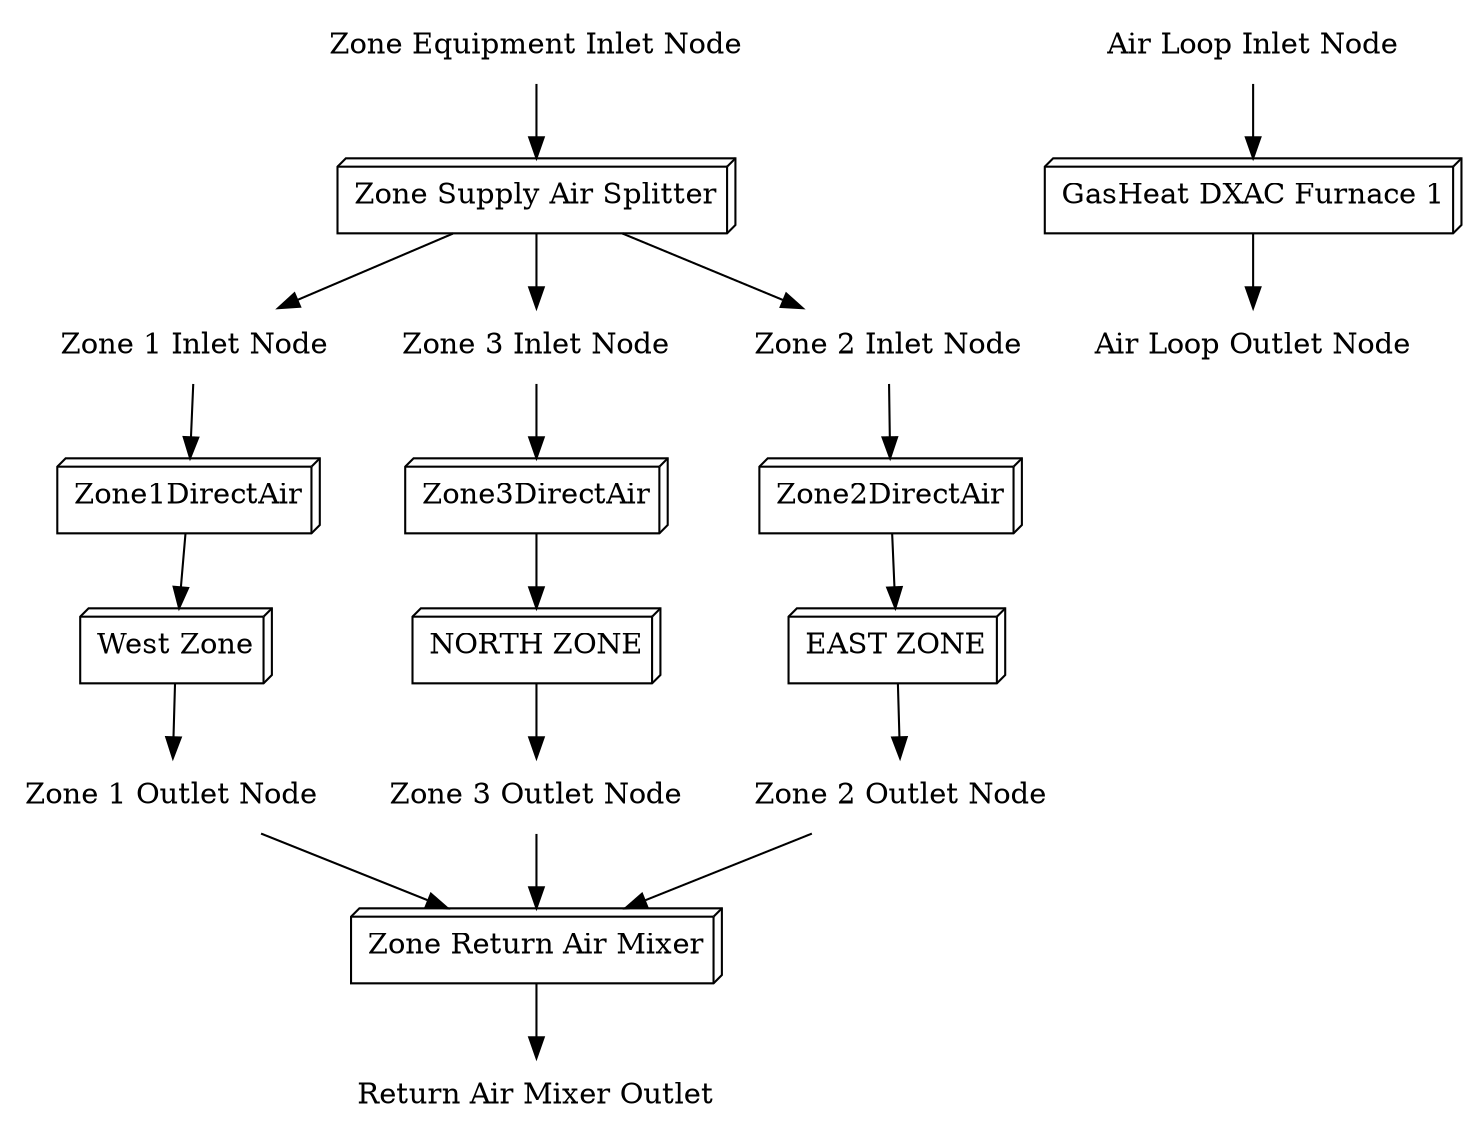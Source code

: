 digraph G {
"Zone Equipment Inlet Node" [shape=plaintext, label="Zone Equipment Inlet Node"];
"NORTH ZONE" [shape=box3d, label="NORTH ZONE"];
"Zone 1 Inlet Node" [shape=plaintext, label="Zone 1 Inlet Node"];
Zone1DirectAir [shape=box3d, label=Zone1DirectAir];
"Zone 3 Outlet Node" [shape=plaintext, label="Zone 3 Outlet Node"];
"Return Air Mixer Outlet" [shape=plaintext, label="Return Air Mixer Outlet"];
"Zone 1 Outlet Node" [shape=plaintext, label="Zone 1 Outlet Node"];
"Air Loop Inlet Node" [shape=plaintext, label="Air Loop Inlet Node"];
"EAST ZONE" [shape=box3d, label="EAST ZONE"];
"Zone Supply Air Splitter" [shape=box3d, label="Zone Supply Air Splitter"];
Zone2DirectAir [shape=box3d, label=Zone2DirectAir];
"Zone 2 Outlet Node" [shape=plaintext, label="Zone 2 Outlet Node"];
"West Zone" [shape=box3d, label="West Zone"];
"Zone Return Air Mixer" [shape=box3d, label="Zone Return Air Mixer"];
"Zone 3 Inlet Node" [shape=plaintext, label="Zone 3 Inlet Node"];
Zone3DirectAir [shape=box3d, label=Zone3DirectAir];
"Zone 2 Inlet Node" [shape=plaintext, label="Zone 2 Inlet Node"];
"GasHeat DXAC Furnace 1" [shape=box3d, label="GasHeat DXAC Furnace 1"];
"Air Loop Outlet Node" [shape=plaintext, label="Air Loop Outlet Node"];
"Air Loop Inlet Node" -> "GasHeat DXAC Furnace 1";
"GasHeat DXAC Furnace 1" -> "Air Loop Outlet Node";
"Zone Equipment Inlet Node" -> "Zone Supply Air Splitter";
"Zone Supply Air Splitter" -> "Zone 1 Inlet Node";
"Zone Supply Air Splitter" -> "Zone 2 Inlet Node";
"Zone Supply Air Splitter" -> "Zone 3 Inlet Node";
"Zone Return Air Mixer" -> "Return Air Mixer Outlet";
"Zone 1 Outlet Node" -> "Zone Return Air Mixer";
"Zone 2 Outlet Node" -> "Zone Return Air Mixer";
"Zone 3 Outlet Node" -> "Zone Return Air Mixer";
"West Zone" -> "Zone 1 Outlet Node";
"EAST ZONE" -> "Zone 2 Outlet Node";
"NORTH ZONE" -> "Zone 3 Outlet Node";
Zone1DirectAir -> "West Zone";
Zone2DirectAir -> "EAST ZONE";
Zone3DirectAir -> "NORTH ZONE";
"Zone 1 Inlet Node" -> Zone1DirectAir;
"Zone 2 Inlet Node" -> Zone2DirectAir;
"Zone 3 Inlet Node" -> Zone3DirectAir;
}
